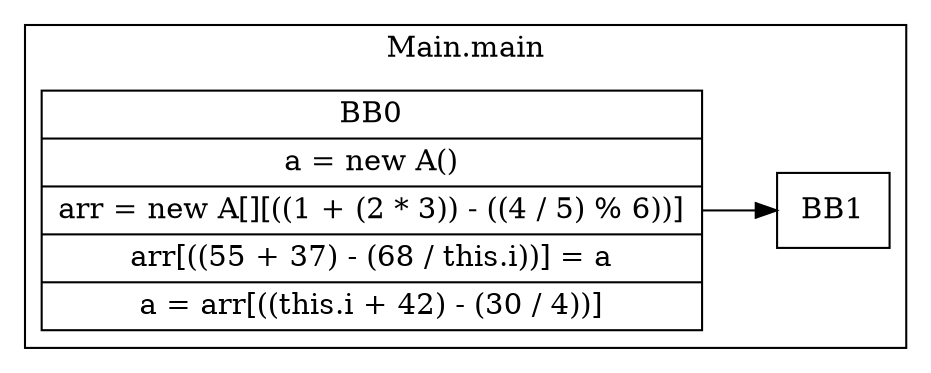 digraph G {
  graph [ rankdir = "LR" ];
  subgraph cluster_0 {
    label = "Main.main"
    M0_BB0 [
      shape="record"
      label="BB0|a = new A()|arr = new A[][((1 + (2 * 3)) - ((4 / 5) % 6))]|arr[((55 + 37) - (68 / this.i))] = a|a = arr[((this.i + 42) - (30 / 4))]"
    ];
    M0_BB0 -> M0_BB1;
    M0_BB1 [
      shape="record"
      label="BB1"
    ];
  }
}
